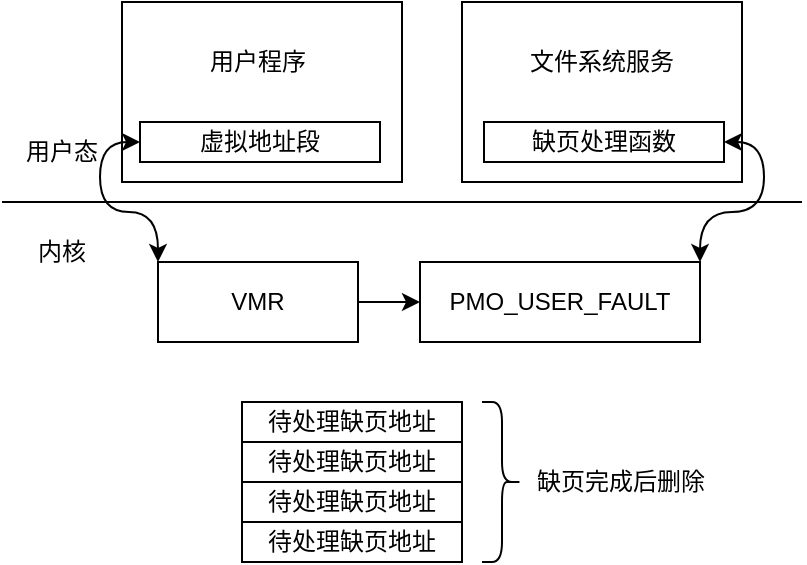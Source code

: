<mxfile version="20.7.4" type="github">
  <diagram id="-hH9d2lIc1gKMuM6mxmg" name="第 1 页">
    <mxGraphModel dx="882" dy="540" grid="1" gridSize="10" guides="1" tooltips="1" connect="1" arrows="1" fold="1" page="1" pageScale="1" pageWidth="827" pageHeight="1169" math="0" shadow="0">
      <root>
        <mxCell id="0" />
        <mxCell id="1" parent="0" />
        <mxCell id="vseHJ2KrngmxYYqJClZU-1" value="" style="endArrow=none;html=1;rounded=0;" parent="1" edge="1">
          <mxGeometry width="50" height="50" relative="1" as="geometry">
            <mxPoint x="200" y="240" as="sourcePoint" />
            <mxPoint x="600" y="240" as="targetPoint" />
          </mxGeometry>
        </mxCell>
        <mxCell id="vseHJ2KrngmxYYqJClZU-2" value="内核" style="text;html=1;strokeColor=none;fillColor=none;align=center;verticalAlign=middle;whiteSpace=wrap;rounded=0;" parent="1" vertex="1">
          <mxGeometry x="200" y="250" width="60" height="30" as="geometry" />
        </mxCell>
        <mxCell id="vseHJ2KrngmxYYqJClZU-3" value="用户态" style="text;html=1;strokeColor=none;fillColor=none;align=center;verticalAlign=middle;whiteSpace=wrap;rounded=0;" parent="1" vertex="1">
          <mxGeometry x="200" y="200" width="60" height="30" as="geometry" />
        </mxCell>
        <mxCell id="vseHJ2KrngmxYYqJClZU-4" value="PMO_USER_FAULT" style="rounded=0;whiteSpace=wrap;html=1;" parent="1" vertex="1">
          <mxGeometry x="409" y="270" width="140" height="40" as="geometry" />
        </mxCell>
        <mxCell id="vseHJ2KrngmxYYqJClZU-6" style="edgeStyle=orthogonalEdgeStyle;rounded=0;orthogonalLoop=1;jettySize=auto;html=1;exitX=1;exitY=0.5;exitDx=0;exitDy=0;entryX=0;entryY=0.5;entryDx=0;entryDy=0;" parent="1" source="vseHJ2KrngmxYYqJClZU-5" target="vseHJ2KrngmxYYqJClZU-4" edge="1">
          <mxGeometry relative="1" as="geometry" />
        </mxCell>
        <mxCell id="vseHJ2KrngmxYYqJClZU-5" value="VMR" style="rounded=0;whiteSpace=wrap;html=1;" parent="1" vertex="1">
          <mxGeometry x="278" y="270" width="100" height="40" as="geometry" />
        </mxCell>
        <mxCell id="vseHJ2KrngmxYYqJClZU-7" value="" style="rounded=0;whiteSpace=wrap;html=1;" parent="1" vertex="1">
          <mxGeometry x="260" y="140" width="140" height="90" as="geometry" />
        </mxCell>
        <mxCell id="vseHJ2KrngmxYYqJClZU-8" value="" style="rounded=0;whiteSpace=wrap;html=1;" parent="1" vertex="1">
          <mxGeometry x="430" y="140" width="140" height="90" as="geometry" />
        </mxCell>
        <mxCell id="vseHJ2KrngmxYYqJClZU-9" value="缺页处理函数" style="rounded=0;whiteSpace=wrap;html=1;" parent="1" vertex="1">
          <mxGeometry x="441" y="200" width="120" height="20" as="geometry" />
        </mxCell>
        <mxCell id="vseHJ2KrngmxYYqJClZU-11" value="虚拟地址段" style="rounded=0;whiteSpace=wrap;html=1;" parent="1" vertex="1">
          <mxGeometry x="269" y="200" width="120" height="20" as="geometry" />
        </mxCell>
        <mxCell id="vseHJ2KrngmxYYqJClZU-13" value="待处理缺页地址" style="rounded=0;whiteSpace=wrap;html=1;" parent="1" vertex="1">
          <mxGeometry x="320" y="340" width="110" height="20" as="geometry" />
        </mxCell>
        <mxCell id="vseHJ2KrngmxYYqJClZU-14" value="待处理缺页地址" style="rounded=0;whiteSpace=wrap;html=1;" parent="1" vertex="1">
          <mxGeometry x="320" y="360" width="110" height="20" as="geometry" />
        </mxCell>
        <mxCell id="vseHJ2KrngmxYYqJClZU-15" value="待处理缺页地址" style="rounded=0;whiteSpace=wrap;html=1;" parent="1" vertex="1">
          <mxGeometry x="320" y="380" width="110" height="20" as="geometry" />
        </mxCell>
        <mxCell id="vseHJ2KrngmxYYqJClZU-16" value="待处理缺页地址" style="rounded=0;whiteSpace=wrap;html=1;" parent="1" vertex="1">
          <mxGeometry x="320" y="400" width="110" height="20" as="geometry" />
        </mxCell>
        <mxCell id="vseHJ2KrngmxYYqJClZU-17" value="" style="shape=curlyBracket;whiteSpace=wrap;html=1;rounded=1;flipH=1;labelPosition=right;verticalLabelPosition=middle;align=left;verticalAlign=middle;" parent="1" vertex="1">
          <mxGeometry x="440" y="340" width="20" height="80" as="geometry" />
        </mxCell>
        <mxCell id="vseHJ2KrngmxYYqJClZU-18" value="缺页完成后删除" style="text;html=1;strokeColor=none;fillColor=none;align=center;verticalAlign=middle;whiteSpace=wrap;rounded=0;" parent="1" vertex="1">
          <mxGeometry x="460" y="365" width="99" height="30" as="geometry" />
        </mxCell>
        <mxCell id="WVq_M0smEwnhjDYlCluk-1" value="用户程序" style="text;html=1;strokeColor=none;fillColor=none;align=center;verticalAlign=middle;whiteSpace=wrap;rounded=0;" vertex="1" parent="1">
          <mxGeometry x="298" y="155" width="60" height="30" as="geometry" />
        </mxCell>
        <mxCell id="vseHJ2KrngmxYYqJClZU-12" style="edgeStyle=orthogonalEdgeStyle;curved=1;rounded=0;orthogonalLoop=1;jettySize=auto;html=1;exitX=0;exitY=0;exitDx=0;exitDy=0;entryX=0;entryY=0.5;entryDx=0;entryDy=0;startArrow=classic;startFill=1;" parent="1" source="vseHJ2KrngmxYYqJClZU-5" target="vseHJ2KrngmxYYqJClZU-11" edge="1">
          <mxGeometry relative="1" as="geometry">
            <Array as="points">
              <mxPoint x="278" y="245" />
              <mxPoint x="249" y="245" />
              <mxPoint x="249" y="210" />
            </Array>
          </mxGeometry>
        </mxCell>
        <mxCell id="WVq_M0smEwnhjDYlCluk-2" value="文件系统服务" style="text;html=1;strokeColor=none;fillColor=none;align=center;verticalAlign=middle;whiteSpace=wrap;rounded=0;" vertex="1" parent="1">
          <mxGeometry x="460" y="155" width="80" height="30" as="geometry" />
        </mxCell>
        <mxCell id="vseHJ2KrngmxYYqJClZU-10" style="edgeStyle=orthogonalEdgeStyle;rounded=0;orthogonalLoop=1;jettySize=auto;html=1;exitX=1;exitY=0;exitDx=0;exitDy=0;entryX=1;entryY=0.5;entryDx=0;entryDy=0;startArrow=classic;startFill=1;curved=1;" parent="1" source="vseHJ2KrngmxYYqJClZU-4" target="vseHJ2KrngmxYYqJClZU-9" edge="1">
          <mxGeometry relative="1" as="geometry" />
        </mxCell>
      </root>
    </mxGraphModel>
  </diagram>
</mxfile>
